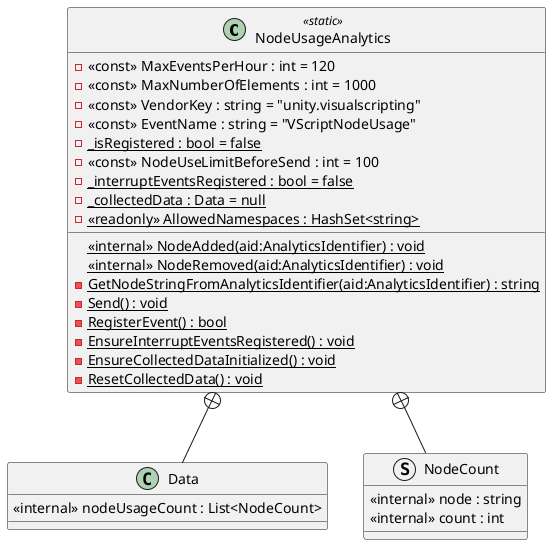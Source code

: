 @startuml
class NodeUsageAnalytics <<static>> {
    - <<const>> MaxEventsPerHour : int = 120
    - <<const>> MaxNumberOfElements : int = 1000
    - <<const>> VendorKey : string = "unity.visualscripting"
    - <<const>> EventName : string = "VScriptNodeUsage"
    - {static} _isRegistered : bool = false
    - <<const>> NodeUseLimitBeforeSend : int = 100
    - {static} _interruptEventsRegistered : bool = false
    - {static} _collectedData : Data = null
    - {static} <<readonly>> AllowedNamespaces : HashSet<string>
    <<internal>> {static} NodeAdded(aid:AnalyticsIdentifier) : void
    <<internal>> {static} NodeRemoved(aid:AnalyticsIdentifier) : void
    - {static} GetNodeStringFromAnalyticsIdentifier(aid:AnalyticsIdentifier) : string
    - {static} Send() : void
    - {static} RegisterEvent() : bool
    - {static} EnsureInterruptEventsRegistered() : void
    - {static} EnsureCollectedDataInitialized() : void
    - {static} ResetCollectedData() : void
}
class Data {
    <<internal>> nodeUsageCount : List<NodeCount>
}
struct NodeCount {
    <<internal>> node : string
    <<internal>> count : int
}
NodeUsageAnalytics +-- Data
NodeUsageAnalytics +-- NodeCount
@enduml
